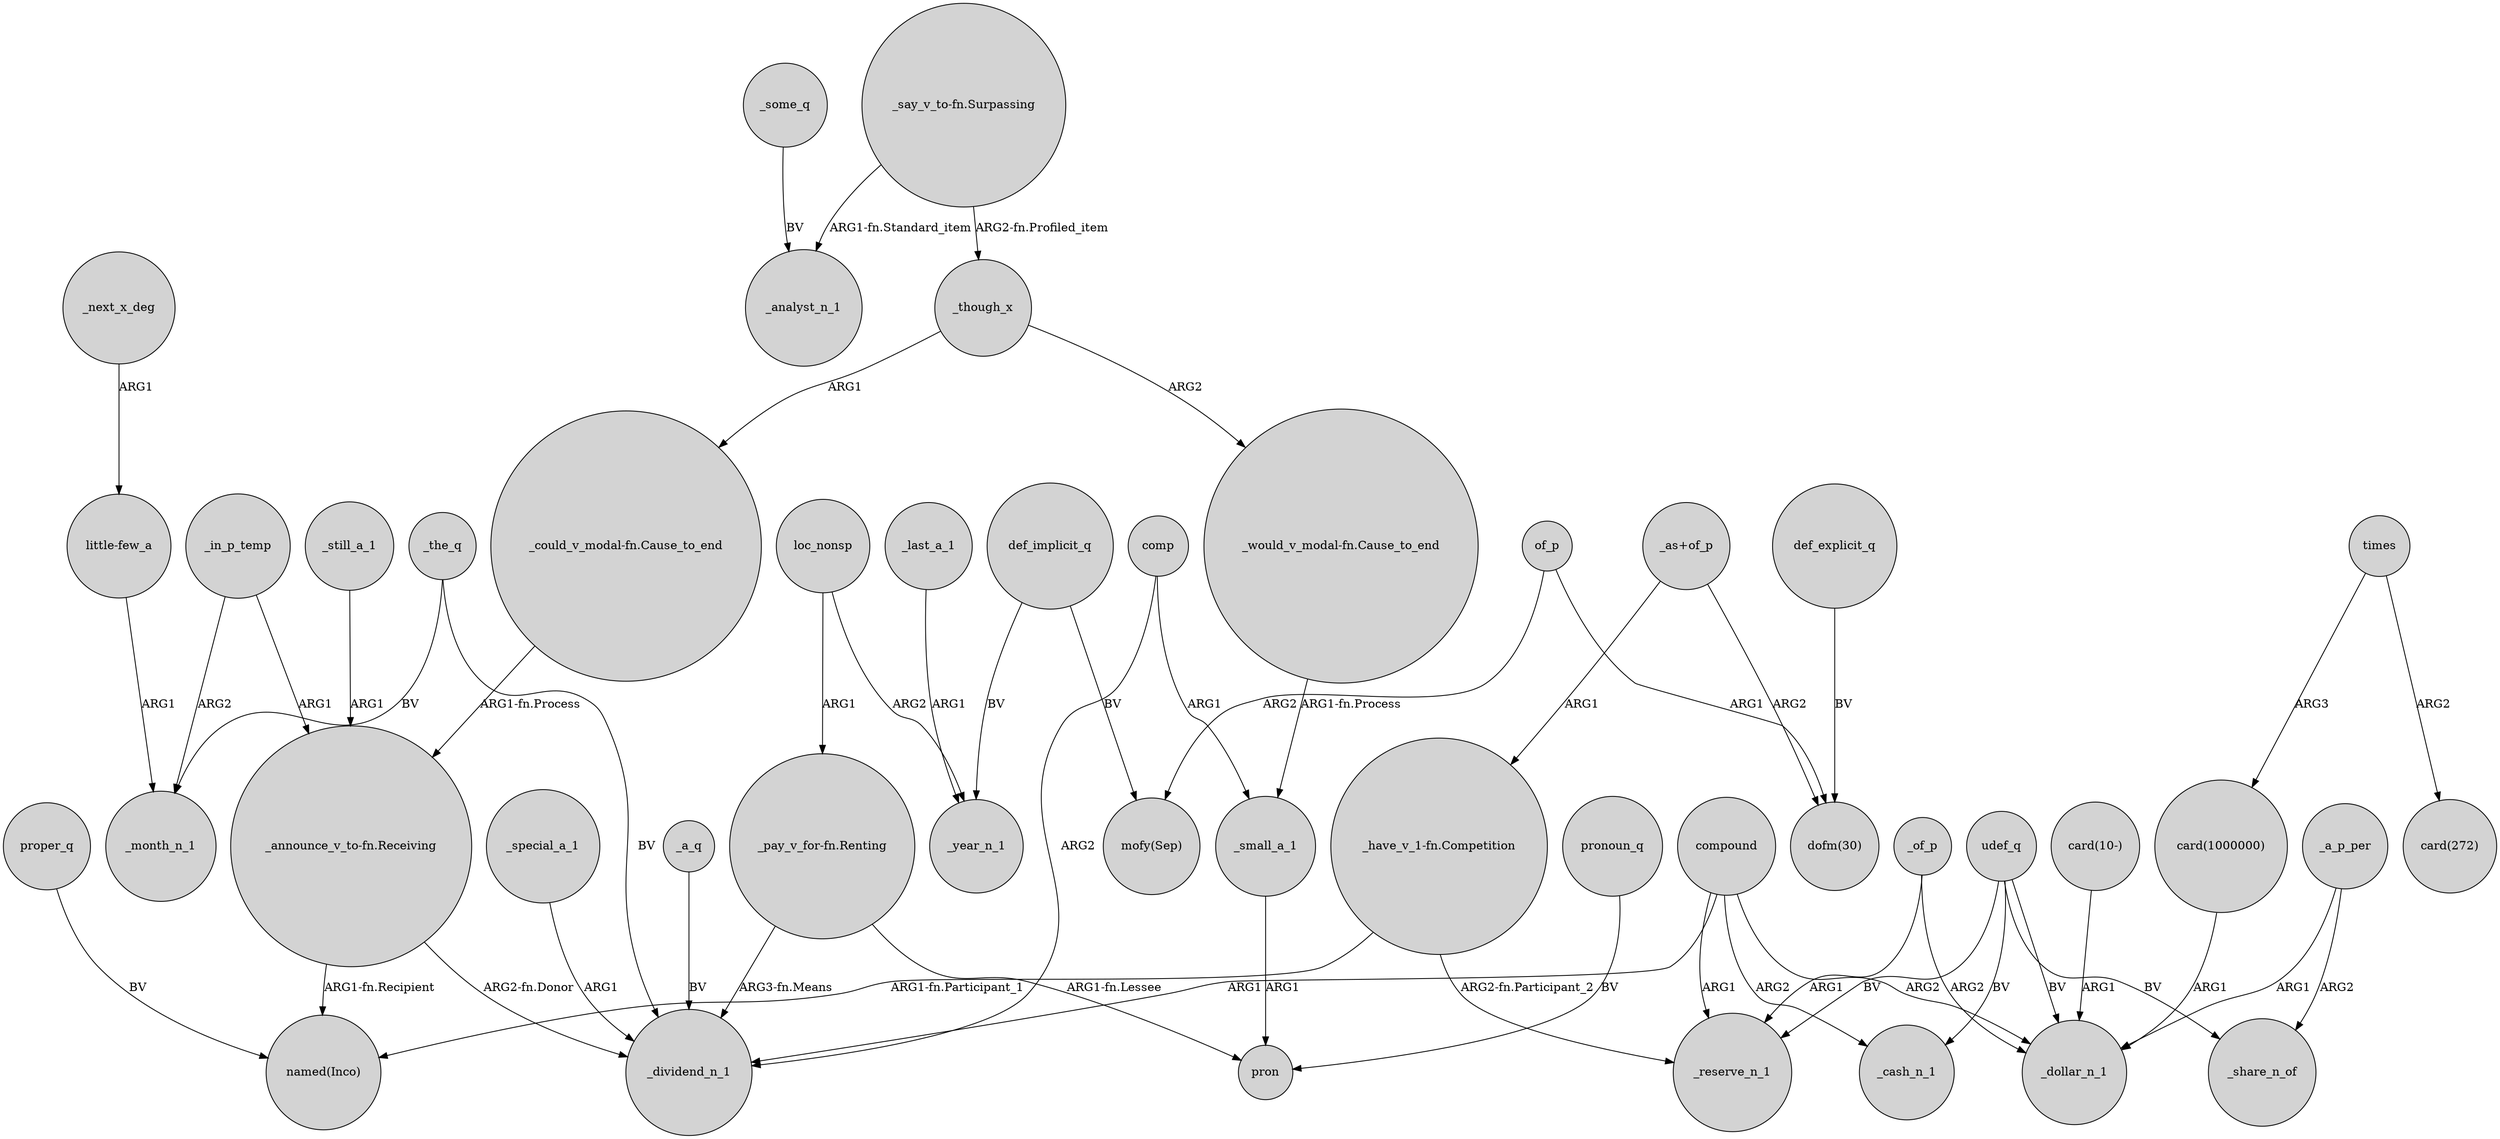 digraph {
	node [shape=circle style=filled]
	"_have_v_1-fn.Competition" -> "named(Inco)" [label="ARG1-fn.Participant_1"]
	udef_q -> _cash_n_1 [label=BV]
	times -> "card(272)" [label=ARG2]
	udef_q -> _reserve_n_1 [label=BV]
	_the_q -> _dividend_n_1 [label=BV]
	"_pay_v_for-fn.Renting" -> pron [label="ARG1-fn.Lessee"]
	compound -> _dividend_n_1 [label=ARG1]
	compound -> _cash_n_1 [label=ARG2]
	_some_q -> _analyst_n_1 [label=BV]
	_though_x -> "_could_v_modal-fn.Cause_to_end" [label=ARG1]
	_the_q -> _month_n_1 [label=BV]
	def_implicit_q -> _year_n_1 [label=BV]
	"_pay_v_for-fn.Renting" -> _dividend_n_1 [label="ARG3-fn.Means"]
	"_as+of_p" -> "_have_v_1-fn.Competition" [label=ARG1]
	"card(10-)" -> _dollar_n_1 [label=ARG1]
	_of_p -> _reserve_n_1 [label=ARG1]
	"_could_v_modal-fn.Cause_to_end" -> "_announce_v_to-fn.Receiving" [label="ARG1-fn.Process"]
	times -> "card(1000000)" [label=ARG3]
	def_implicit_q -> "mofy(Sep)" [label=BV]
	"_as+of_p" -> "dofm(30)" [label=ARG2]
	_in_p_temp -> "_announce_v_to-fn.Receiving" [label=ARG1]
	compound -> _dollar_n_1 [label=ARG2]
	def_explicit_q -> "dofm(30)" [label=BV]
	_though_x -> "_would_v_modal-fn.Cause_to_end" [label=ARG2]
	_a_q -> _dividend_n_1 [label=BV]
	of_p -> "mofy(Sep)" [label=ARG2]
	loc_nonsp -> _year_n_1 [label=ARG2]
	_special_a_1 -> _dividend_n_1 [label=ARG1]
	"little-few_a" -> _month_n_1 [label=ARG1]
	pronoun_q -> pron [label=BV]
	"_announce_v_to-fn.Receiving" -> _dividend_n_1 [label="ARG2-fn.Donor"]
	comp -> _dividend_n_1 [label=ARG2]
	comp -> _small_a_1 [label=ARG1]
	_still_a_1 -> "_announce_v_to-fn.Receiving" [label=ARG1]
	_a_p_per -> _share_n_of [label=ARG2]
	"_have_v_1-fn.Competition" -> _reserve_n_1 [label="ARG2-fn.Participant_2"]
	_in_p_temp -> _month_n_1 [label=ARG2]
	udef_q -> _share_n_of [label=BV]
	_next_x_deg -> "little-few_a" [label=ARG1]
	_last_a_1 -> _year_n_1 [label=ARG1]
	udef_q -> _dollar_n_1 [label=BV]
	"card(1000000)" -> _dollar_n_1 [label=ARG1]
	"_announce_v_to-fn.Receiving" -> "named(Inco)" [label="ARG1-fn.Recipient"]
	compound -> _reserve_n_1 [label=ARG1]
	"_would_v_modal-fn.Cause_to_end" -> _small_a_1 [label="ARG1-fn.Process"]
	proper_q -> "named(Inco)" [label=BV]
	_small_a_1 -> pron [label=ARG1]
	_a_p_per -> _dollar_n_1 [label=ARG1]
	of_p -> "dofm(30)" [label=ARG1]
	"_say_v_to-fn.Surpassing" -> _though_x [label="ARG2-fn.Profiled_item"]
	_of_p -> _dollar_n_1 [label=ARG2]
	"_say_v_to-fn.Surpassing" -> _analyst_n_1 [label="ARG1-fn.Standard_item"]
	loc_nonsp -> "_pay_v_for-fn.Renting" [label=ARG1]
}
